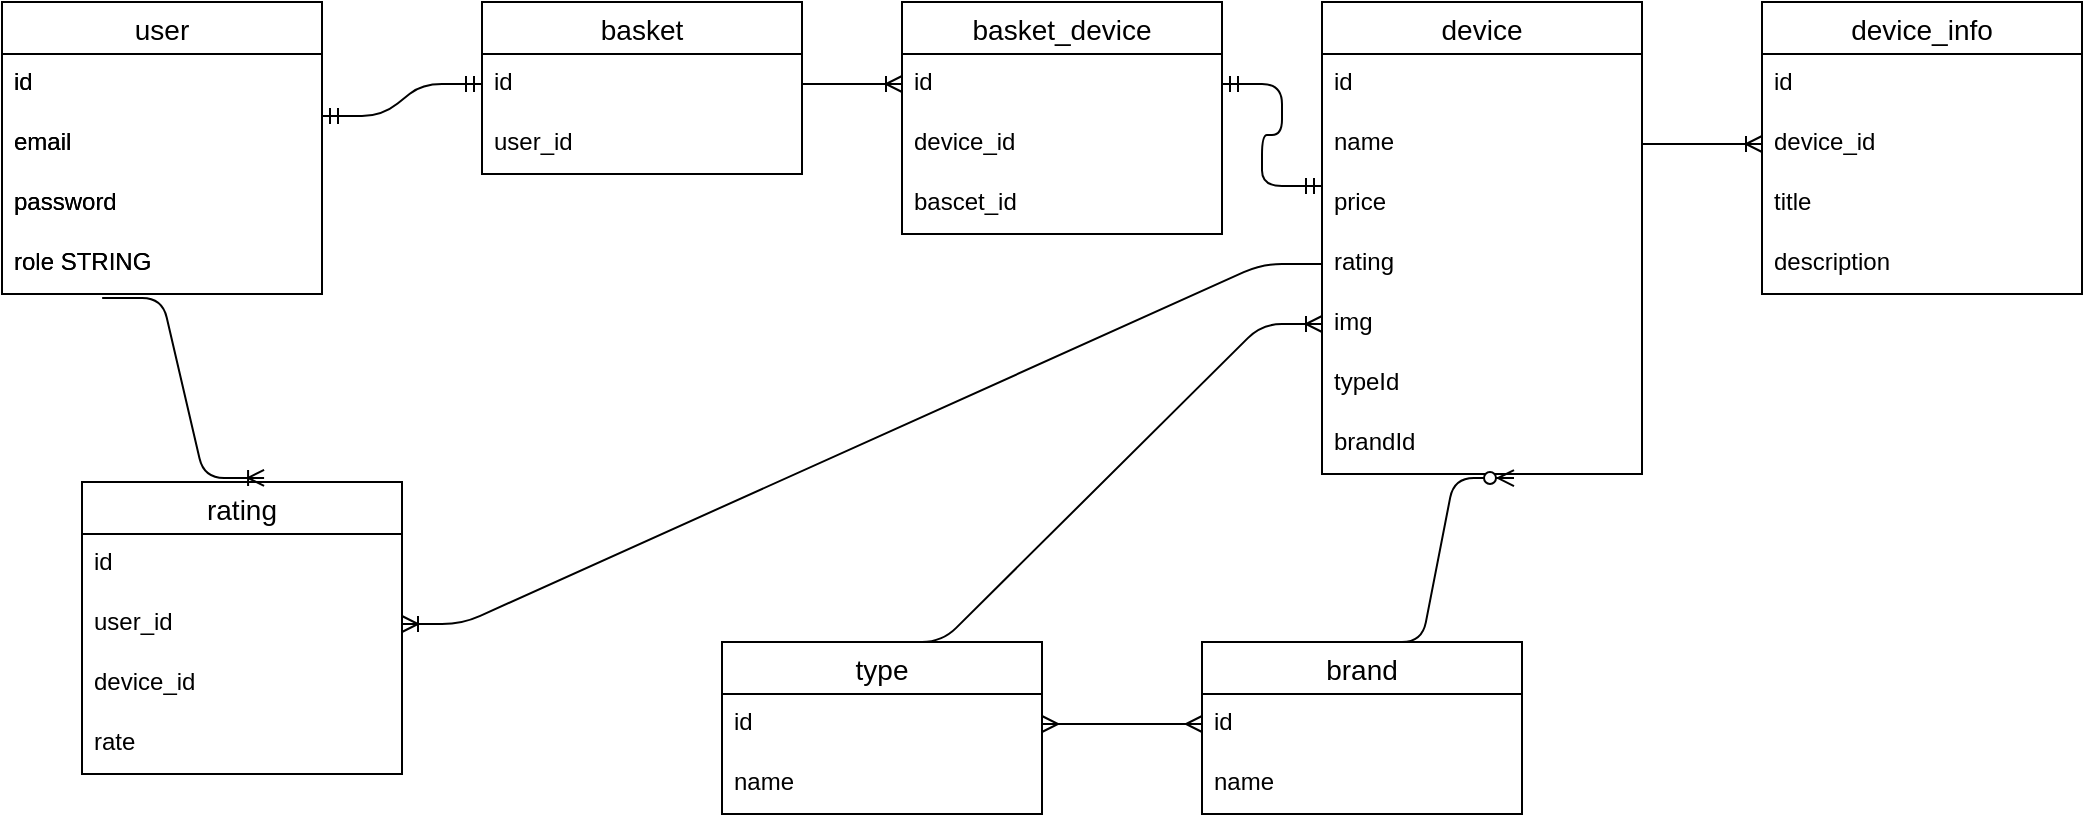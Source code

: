 <mxfile compressed="true" version="15.4.0" type="device"><diagram id="Kg-wZYzkNzA3Iy4DUhi-" name="Page-1"><mxGraphModel dx="782" dy="706" grid="1" gridSize="10" guides="1" tooltips="1" connect="1" arrows="1" fold="1" page="1" pageScale="1" pageWidth="3300" pageHeight="4681" math="0" shadow="0"><root><mxCell id="0"/><mxCell id="1" parent="0"/><mxCell id="P9IoYCUHYCQ-hFcNCngg-1" value="user" style="swimlane;fontStyle=0;childLayout=stackLayout;horizontal=1;startSize=26;horizontalStack=0;resizeParent=1;resizeParentMax=0;resizeLast=0;collapsible=1;marginBottom=0;align=center;fontSize=14;" parent="1" vertex="1"><mxGeometry x="40" y="120" width="160" height="146" as="geometry"/></mxCell><mxCell id="P9IoYCUHYCQ-hFcNCngg-2" value="id" style="text;strokeColor=none;fillColor=none;spacingLeft=4;spacingRight=4;overflow=hidden;rotatable=0;points=[[0,0.5],[1,0.5]];portConstraint=eastwest;fontSize=12;" parent="P9IoYCUHYCQ-hFcNCngg-1" vertex="1"><mxGeometry y="26" width="160" height="30" as="geometry"/></mxCell><mxCell id="P9IoYCUHYCQ-hFcNCngg-3" value="email" style="text;strokeColor=none;fillColor=none;spacingLeft=4;spacingRight=4;overflow=hidden;rotatable=0;points=[[0,0.5],[1,0.5]];portConstraint=eastwest;fontSize=12;" parent="P9IoYCUHYCQ-hFcNCngg-1" vertex="1"><mxGeometry y="56" width="160" height="30" as="geometry"/></mxCell><mxCell id="P9IoYCUHYCQ-hFcNCngg-4" value="password" style="text;strokeColor=none;fillColor=none;spacingLeft=4;spacingRight=4;overflow=hidden;rotatable=0;points=[[0,0.5],[1,0.5]];portConstraint=eastwest;fontSize=12;" parent="P9IoYCUHYCQ-hFcNCngg-1" vertex="1"><mxGeometry y="86" width="160" height="30" as="geometry"/></mxCell><mxCell id="P9IoYCUHYCQ-hFcNCngg-5" value="role STRING" style="text;strokeColor=none;fillColor=none;spacingLeft=4;spacingRight=4;overflow=hidden;rotatable=0;points=[[0,0.5],[1,0.5]];portConstraint=eastwest;fontSize=12;" parent="P9IoYCUHYCQ-hFcNCngg-1" vertex="1"><mxGeometry y="116" width="160" height="30" as="geometry"/></mxCell><mxCell id="P9IoYCUHYCQ-hFcNCngg-13" value="user" style="swimlane;fontStyle=0;childLayout=stackLayout;horizontal=1;startSize=26;horizontalStack=0;resizeParent=1;resizeParentMax=0;resizeLast=0;collapsible=1;marginBottom=0;align=center;fontSize=14;" parent="1" vertex="1"><mxGeometry x="40" y="120" width="160" height="146" as="geometry"/></mxCell><mxCell id="P9IoYCUHYCQ-hFcNCngg-14" value="id" style="text;strokeColor=none;fillColor=none;spacingLeft=4;spacingRight=4;overflow=hidden;rotatable=0;points=[[0,0.5],[1,0.5]];portConstraint=eastwest;fontSize=12;" parent="P9IoYCUHYCQ-hFcNCngg-13" vertex="1"><mxGeometry y="26" width="160" height="30" as="geometry"/></mxCell><mxCell id="P9IoYCUHYCQ-hFcNCngg-15" value="email" style="text;strokeColor=none;fillColor=none;spacingLeft=4;spacingRight=4;overflow=hidden;rotatable=0;points=[[0,0.5],[1,0.5]];portConstraint=eastwest;fontSize=12;" parent="P9IoYCUHYCQ-hFcNCngg-13" vertex="1"><mxGeometry y="56" width="160" height="30" as="geometry"/></mxCell><mxCell id="P9IoYCUHYCQ-hFcNCngg-16" value="password" style="text;strokeColor=none;fillColor=none;spacingLeft=4;spacingRight=4;overflow=hidden;rotatable=0;points=[[0,0.5],[1,0.5]];portConstraint=eastwest;fontSize=12;" parent="P9IoYCUHYCQ-hFcNCngg-13" vertex="1"><mxGeometry y="86" width="160" height="30" as="geometry"/></mxCell><mxCell id="P9IoYCUHYCQ-hFcNCngg-17" value="role STRING" style="text;strokeColor=none;fillColor=none;spacingLeft=4;spacingRight=4;overflow=hidden;rotatable=0;points=[[0,0.5],[1,0.5]];portConstraint=eastwest;fontSize=12;" parent="P9IoYCUHYCQ-hFcNCngg-13" vertex="1"><mxGeometry y="116" width="160" height="30" as="geometry"/></mxCell><mxCell id="P9IoYCUHYCQ-hFcNCngg-18" value="basket" style="swimlane;fontStyle=0;childLayout=stackLayout;horizontal=1;startSize=26;horizontalStack=0;resizeParent=1;resizeParentMax=0;resizeLast=0;collapsible=1;marginBottom=0;align=center;fontSize=14;" parent="1" vertex="1"><mxGeometry x="280" y="120" width="160" height="86" as="geometry"/></mxCell><mxCell id="P9IoYCUHYCQ-hFcNCngg-19" value="id" style="text;strokeColor=none;fillColor=none;spacingLeft=4;spacingRight=4;overflow=hidden;rotatable=0;points=[[0,0.5],[1,0.5]];portConstraint=eastwest;fontSize=12;" parent="P9IoYCUHYCQ-hFcNCngg-18" vertex="1"><mxGeometry y="26" width="160" height="30" as="geometry"/></mxCell><mxCell id="P9IoYCUHYCQ-hFcNCngg-20" value="user_id" style="text;strokeColor=none;fillColor=none;spacingLeft=4;spacingRight=4;overflow=hidden;rotatable=0;points=[[0,0.5],[1,0.5]];portConstraint=eastwest;fontSize=12;" parent="P9IoYCUHYCQ-hFcNCngg-18" vertex="1"><mxGeometry y="56" width="160" height="30" as="geometry"/></mxCell><mxCell id="P9IoYCUHYCQ-hFcNCngg-24" value="" style="edgeStyle=entityRelationEdgeStyle;fontSize=12;html=1;endArrow=ERmandOne;startArrow=ERmandOne;exitX=1;exitY=0.033;exitDx=0;exitDy=0;exitPerimeter=0;entryX=0;entryY=0.5;entryDx=0;entryDy=0;" parent="1" source="P9IoYCUHYCQ-hFcNCngg-15" target="P9IoYCUHYCQ-hFcNCngg-19" edge="1"><mxGeometry width="100" height="100" relative="1" as="geometry"><mxPoint x="510" y="350" as="sourcePoint"/><mxPoint x="610" y="250" as="targetPoint"/></mxGeometry></mxCell><mxCell id="P9IoYCUHYCQ-hFcNCngg-25" value="device" style="swimlane;fontStyle=0;childLayout=stackLayout;horizontal=1;startSize=26;horizontalStack=0;resizeParent=1;resizeParentMax=0;resizeLast=0;collapsible=1;marginBottom=0;align=center;fontSize=14;" parent="1" vertex="1"><mxGeometry x="700" y="120" width="160" height="236" as="geometry"/></mxCell><mxCell id="P9IoYCUHYCQ-hFcNCngg-26" value="id" style="text;strokeColor=none;fillColor=none;spacingLeft=4;spacingRight=4;overflow=hidden;rotatable=0;points=[[0,0.5],[1,0.5]];portConstraint=eastwest;fontSize=12;" parent="P9IoYCUHYCQ-hFcNCngg-25" vertex="1"><mxGeometry y="26" width="160" height="30" as="geometry"/></mxCell><mxCell id="P9IoYCUHYCQ-hFcNCngg-27" value="name" style="text;strokeColor=none;fillColor=none;spacingLeft=4;spacingRight=4;overflow=hidden;rotatable=0;points=[[0,0.5],[1,0.5]];portConstraint=eastwest;fontSize=12;" parent="P9IoYCUHYCQ-hFcNCngg-25" vertex="1"><mxGeometry y="56" width="160" height="30" as="geometry"/></mxCell><mxCell id="P9IoYCUHYCQ-hFcNCngg-28" value="price" style="text;strokeColor=none;fillColor=none;spacingLeft=4;spacingRight=4;overflow=hidden;rotatable=0;points=[[0,0.5],[1,0.5]];portConstraint=eastwest;fontSize=12;" parent="P9IoYCUHYCQ-hFcNCngg-25" vertex="1"><mxGeometry y="86" width="160" height="30" as="geometry"/></mxCell><mxCell id="P9IoYCUHYCQ-hFcNCngg-29" value="rating" style="text;strokeColor=none;fillColor=none;spacingLeft=4;spacingRight=4;overflow=hidden;rotatable=0;points=[[0,0.5],[1,0.5]];portConstraint=eastwest;fontSize=12;" parent="P9IoYCUHYCQ-hFcNCngg-25" vertex="1"><mxGeometry y="116" width="160" height="30" as="geometry"/></mxCell><mxCell id="P9IoYCUHYCQ-hFcNCngg-30" value="img" style="text;strokeColor=none;fillColor=none;spacingLeft=4;spacingRight=4;overflow=hidden;rotatable=0;points=[[0,0.5],[1,0.5]];portConstraint=eastwest;fontSize=12;" parent="P9IoYCUHYCQ-hFcNCngg-25" vertex="1"><mxGeometry y="146" width="160" height="30" as="geometry"/></mxCell><mxCell id="P9IoYCUHYCQ-hFcNCngg-31" value="typeId" style="text;strokeColor=none;fillColor=none;spacingLeft=4;spacingRight=4;overflow=hidden;rotatable=0;points=[[0,0.5],[1,0.5]];portConstraint=eastwest;fontSize=12;" parent="P9IoYCUHYCQ-hFcNCngg-25" vertex="1"><mxGeometry y="176" width="160" height="30" as="geometry"/></mxCell><mxCell id="P9IoYCUHYCQ-hFcNCngg-32" value="brandId" style="text;strokeColor=none;fillColor=none;spacingLeft=4;spacingRight=4;overflow=hidden;rotatable=0;points=[[0,0.5],[1,0.5]];portConstraint=eastwest;fontSize=12;" parent="P9IoYCUHYCQ-hFcNCngg-25" vertex="1"><mxGeometry y="206" width="160" height="30" as="geometry"/></mxCell><mxCell id="P9IoYCUHYCQ-hFcNCngg-33" value="type" style="swimlane;fontStyle=0;childLayout=stackLayout;horizontal=1;startSize=26;horizontalStack=0;resizeParent=1;resizeParentMax=0;resizeLast=0;collapsible=1;marginBottom=0;align=center;fontSize=14;" parent="1" vertex="1"><mxGeometry x="400" y="440" width="160" height="86" as="geometry"/></mxCell><mxCell id="P9IoYCUHYCQ-hFcNCngg-34" value="id" style="text;strokeColor=none;fillColor=none;spacingLeft=4;spacingRight=4;overflow=hidden;rotatable=0;points=[[0,0.5],[1,0.5]];portConstraint=eastwest;fontSize=12;" parent="P9IoYCUHYCQ-hFcNCngg-33" vertex="1"><mxGeometry y="26" width="160" height="30" as="geometry"/></mxCell><mxCell id="P9IoYCUHYCQ-hFcNCngg-35" value="name" style="text;strokeColor=none;fillColor=none;spacingLeft=4;spacingRight=4;overflow=hidden;rotatable=0;points=[[0,0.5],[1,0.5]];portConstraint=eastwest;fontSize=12;" parent="P9IoYCUHYCQ-hFcNCngg-33" vertex="1"><mxGeometry y="56" width="160" height="30" as="geometry"/></mxCell><mxCell id="P9IoYCUHYCQ-hFcNCngg-37" value="brand" style="swimlane;fontStyle=0;childLayout=stackLayout;horizontal=1;startSize=26;horizontalStack=0;resizeParent=1;resizeParentMax=0;resizeLast=0;collapsible=1;marginBottom=0;align=center;fontSize=14;" parent="1" vertex="1"><mxGeometry x="640" y="440" width="160" height="86" as="geometry"/></mxCell><mxCell id="P9IoYCUHYCQ-hFcNCngg-38" value="id" style="text;strokeColor=none;fillColor=none;spacingLeft=4;spacingRight=4;overflow=hidden;rotatable=0;points=[[0,0.5],[1,0.5]];portConstraint=eastwest;fontSize=12;" parent="P9IoYCUHYCQ-hFcNCngg-37" vertex="1"><mxGeometry y="26" width="160" height="30" as="geometry"/></mxCell><mxCell id="P9IoYCUHYCQ-hFcNCngg-39" value="name" style="text;strokeColor=none;fillColor=none;spacingLeft=4;spacingRight=4;overflow=hidden;rotatable=0;points=[[0,0.5],[1,0.5]];portConstraint=eastwest;fontSize=12;" parent="P9IoYCUHYCQ-hFcNCngg-37" vertex="1"><mxGeometry y="56" width="160" height="30" as="geometry"/></mxCell><mxCell id="P9IoYCUHYCQ-hFcNCngg-41" value="" style="edgeStyle=entityRelationEdgeStyle;fontSize=12;html=1;endArrow=ERzeroToMany;endFill=1;exitX=0.5;exitY=0;exitDx=0;exitDy=0;entryX=0.6;entryY=1.067;entryDx=0;entryDy=0;entryPerimeter=0;" parent="1" source="P9IoYCUHYCQ-hFcNCngg-37" target="P9IoYCUHYCQ-hFcNCngg-32" edge="1"><mxGeometry width="100" height="100" relative="1" as="geometry"><mxPoint x="620" y="456" as="sourcePoint"/><mxPoint x="720" y="356" as="targetPoint"/></mxGeometry></mxCell><mxCell id="P9IoYCUHYCQ-hFcNCngg-42" value="" style="edgeStyle=entityRelationEdgeStyle;fontSize=12;html=1;endArrow=ERoneToMany;entryX=0;entryY=0.5;entryDx=0;entryDy=0;exitX=0.5;exitY=0;exitDx=0;exitDy=0;" parent="1" source="P9IoYCUHYCQ-hFcNCngg-33" target="P9IoYCUHYCQ-hFcNCngg-30" edge="1"><mxGeometry width="100" height="100" relative="1" as="geometry"><mxPoint x="480" y="450" as="sourcePoint"/><mxPoint x="580" y="350" as="targetPoint"/></mxGeometry></mxCell><mxCell id="P9IoYCUHYCQ-hFcNCngg-43" value="" style="edgeStyle=entityRelationEdgeStyle;fontSize=12;html=1;endArrow=ERmany;startArrow=ERmany;entryX=0;entryY=0.5;entryDx=0;entryDy=0;exitX=1;exitY=0.5;exitDx=0;exitDy=0;" parent="1" source="P9IoYCUHYCQ-hFcNCngg-34" target="P9IoYCUHYCQ-hFcNCngg-38" edge="1"><mxGeometry width="100" height="100" relative="1" as="geometry"><mxPoint x="480" y="450" as="sourcePoint"/><mxPoint x="580" y="350" as="targetPoint"/></mxGeometry></mxCell><mxCell id="P9IoYCUHYCQ-hFcNCngg-44" value="device_info" style="swimlane;fontStyle=0;childLayout=stackLayout;horizontal=1;startSize=26;horizontalStack=0;resizeParent=1;resizeParentMax=0;resizeLast=0;collapsible=1;marginBottom=0;align=center;fontSize=14;" parent="1" vertex="1"><mxGeometry x="920" y="120" width="160" height="146" as="geometry"/></mxCell><mxCell id="P9IoYCUHYCQ-hFcNCngg-45" value="id" style="text;strokeColor=none;fillColor=none;spacingLeft=4;spacingRight=4;overflow=hidden;rotatable=0;points=[[0,0.5],[1,0.5]];portConstraint=eastwest;fontSize=12;" parent="P9IoYCUHYCQ-hFcNCngg-44" vertex="1"><mxGeometry y="26" width="160" height="30" as="geometry"/></mxCell><mxCell id="P9IoYCUHYCQ-hFcNCngg-46" value="device_id" style="text;strokeColor=none;fillColor=none;spacingLeft=4;spacingRight=4;overflow=hidden;rotatable=0;points=[[0,0.5],[1,0.5]];portConstraint=eastwest;fontSize=12;" parent="P9IoYCUHYCQ-hFcNCngg-44" vertex="1"><mxGeometry y="56" width="160" height="30" as="geometry"/></mxCell><mxCell id="P9IoYCUHYCQ-hFcNCngg-47" value="title" style="text;strokeColor=none;fillColor=none;spacingLeft=4;spacingRight=4;overflow=hidden;rotatable=0;points=[[0,0.5],[1,0.5]];portConstraint=eastwest;fontSize=12;" parent="P9IoYCUHYCQ-hFcNCngg-44" vertex="1"><mxGeometry y="86" width="160" height="30" as="geometry"/></mxCell><mxCell id="P9IoYCUHYCQ-hFcNCngg-48" value="description" style="text;strokeColor=none;fillColor=none;spacingLeft=4;spacingRight=4;overflow=hidden;rotatable=0;points=[[0,0.5],[1,0.5]];portConstraint=eastwest;fontSize=12;" parent="P9IoYCUHYCQ-hFcNCngg-44" vertex="1"><mxGeometry y="116" width="160" height="30" as="geometry"/></mxCell><mxCell id="P9IoYCUHYCQ-hFcNCngg-49" value="" style="edgeStyle=entityRelationEdgeStyle;fontSize=12;html=1;endArrow=ERoneToMany;exitX=1;exitY=0.5;exitDx=0;exitDy=0;entryX=0;entryY=0.5;entryDx=0;entryDy=0;" parent="1" source="P9IoYCUHYCQ-hFcNCngg-27" target="P9IoYCUHYCQ-hFcNCngg-46" edge="1"><mxGeometry width="100" height="100" relative="1" as="geometry"><mxPoint x="830" y="350" as="sourcePoint"/><mxPoint x="812" y="240" as="targetPoint"/></mxGeometry></mxCell><mxCell id="P9IoYCUHYCQ-hFcNCngg-50" value="basket_device" style="swimlane;fontStyle=0;childLayout=stackLayout;horizontal=1;startSize=26;horizontalStack=0;resizeParent=1;resizeParentMax=0;resizeLast=0;collapsible=1;marginBottom=0;align=center;fontSize=14;" parent="1" vertex="1"><mxGeometry x="490" y="120" width="160" height="116" as="geometry"/></mxCell><mxCell id="P9IoYCUHYCQ-hFcNCngg-51" value="id" style="text;strokeColor=none;fillColor=none;spacingLeft=4;spacingRight=4;overflow=hidden;rotatable=0;points=[[0,0.5],[1,0.5]];portConstraint=eastwest;fontSize=12;" parent="P9IoYCUHYCQ-hFcNCngg-50" vertex="1"><mxGeometry y="26" width="160" height="30" as="geometry"/></mxCell><mxCell id="P9IoYCUHYCQ-hFcNCngg-52" value="device_id" style="text;strokeColor=none;fillColor=none;spacingLeft=4;spacingRight=4;overflow=hidden;rotatable=0;points=[[0,0.5],[1,0.5]];portConstraint=eastwest;fontSize=12;" parent="P9IoYCUHYCQ-hFcNCngg-50" vertex="1"><mxGeometry y="56" width="160" height="30" as="geometry"/></mxCell><mxCell id="P9IoYCUHYCQ-hFcNCngg-53" value="bascet_id" style="text;strokeColor=none;fillColor=none;spacingLeft=4;spacingRight=4;overflow=hidden;rotatable=0;points=[[0,0.5],[1,0.5]];portConstraint=eastwest;fontSize=12;" parent="P9IoYCUHYCQ-hFcNCngg-50" vertex="1"><mxGeometry y="86" width="160" height="30" as="geometry"/></mxCell><mxCell id="P9IoYCUHYCQ-hFcNCngg-54" value="" style="edgeStyle=entityRelationEdgeStyle;fontSize=12;html=1;endArrow=ERoneToMany;exitX=1;exitY=0.5;exitDx=0;exitDy=0;entryX=0;entryY=0.5;entryDx=0;entryDy=0;" parent="1" source="P9IoYCUHYCQ-hFcNCngg-19" target="P9IoYCUHYCQ-hFcNCngg-51" edge="1"><mxGeometry width="100" height="100" relative="1" as="geometry"><mxPoint x="520" y="350" as="sourcePoint"/><mxPoint x="620" y="250" as="targetPoint"/></mxGeometry></mxCell><mxCell id="P9IoYCUHYCQ-hFcNCngg-55" value="" style="edgeStyle=entityRelationEdgeStyle;fontSize=12;html=1;endArrow=ERmandOne;startArrow=ERmandOne;entryX=0;entryY=0.2;entryDx=0;entryDy=0;entryPerimeter=0;exitX=1;exitY=0.5;exitDx=0;exitDy=0;" parent="1" source="P9IoYCUHYCQ-hFcNCngg-51" target="P9IoYCUHYCQ-hFcNCngg-28" edge="1"><mxGeometry width="100" height="100" relative="1" as="geometry"><mxPoint x="520" y="350" as="sourcePoint"/><mxPoint x="620" y="250" as="targetPoint"/></mxGeometry></mxCell><mxCell id="P9IoYCUHYCQ-hFcNCngg-56" value="rating" style="swimlane;fontStyle=0;childLayout=stackLayout;horizontal=1;startSize=26;horizontalStack=0;resizeParent=1;resizeParentMax=0;resizeLast=0;collapsible=1;marginBottom=0;align=center;fontSize=14;" parent="1" vertex="1"><mxGeometry x="80" y="360" width="160" height="146" as="geometry"/></mxCell><mxCell id="P9IoYCUHYCQ-hFcNCngg-57" value="id" style="text;strokeColor=none;fillColor=none;spacingLeft=4;spacingRight=4;overflow=hidden;rotatable=0;points=[[0,0.5],[1,0.5]];portConstraint=eastwest;fontSize=12;" parent="P9IoYCUHYCQ-hFcNCngg-56" vertex="1"><mxGeometry y="26" width="160" height="30" as="geometry"/></mxCell><mxCell id="P9IoYCUHYCQ-hFcNCngg-58" value="user_id" style="text;strokeColor=none;fillColor=none;spacingLeft=4;spacingRight=4;overflow=hidden;rotatable=0;points=[[0,0.5],[1,0.5]];portConstraint=eastwest;fontSize=12;" parent="P9IoYCUHYCQ-hFcNCngg-56" vertex="1"><mxGeometry y="56" width="160" height="30" as="geometry"/></mxCell><mxCell id="P9IoYCUHYCQ-hFcNCngg-59" value="device_id" style="text;strokeColor=none;fillColor=none;spacingLeft=4;spacingRight=4;overflow=hidden;rotatable=0;points=[[0,0.5],[1,0.5]];portConstraint=eastwest;fontSize=12;" parent="P9IoYCUHYCQ-hFcNCngg-56" vertex="1"><mxGeometry y="86" width="160" height="30" as="geometry"/></mxCell><mxCell id="P9IoYCUHYCQ-hFcNCngg-60" value="rate" style="text;strokeColor=none;fillColor=none;spacingLeft=4;spacingRight=4;overflow=hidden;rotatable=0;points=[[0,0.5],[1,0.5]];portConstraint=eastwest;fontSize=12;" parent="P9IoYCUHYCQ-hFcNCngg-56" vertex="1"><mxGeometry y="116" width="160" height="30" as="geometry"/></mxCell><mxCell id="P9IoYCUHYCQ-hFcNCngg-61" value="" style="edgeStyle=entityRelationEdgeStyle;fontSize=12;html=1;endArrow=ERoneToMany;exitX=0.313;exitY=1.067;exitDx=0;exitDy=0;exitPerimeter=0;entryX=0.569;entryY=-0.014;entryDx=0;entryDy=0;entryPerimeter=0;" parent="1" source="P9IoYCUHYCQ-hFcNCngg-17" target="P9IoYCUHYCQ-hFcNCngg-56" edge="1"><mxGeometry width="100" height="100" relative="1" as="geometry"><mxPoint x="520" y="350" as="sourcePoint"/><mxPoint x="620" y="250" as="targetPoint"/></mxGeometry></mxCell><mxCell id="P9IoYCUHYCQ-hFcNCngg-62" value="" style="edgeStyle=entityRelationEdgeStyle;fontSize=12;html=1;endArrow=ERoneToMany;exitX=0;exitY=0.5;exitDx=0;exitDy=0;entryX=1;entryY=0.5;entryDx=0;entryDy=0;" parent="1" source="P9IoYCUHYCQ-hFcNCngg-29" target="P9IoYCUHYCQ-hFcNCngg-58" edge="1"><mxGeometry width="100" height="100" relative="1" as="geometry"><mxPoint x="570" y="290" as="sourcePoint"/><mxPoint x="310" y="390" as="targetPoint"/></mxGeometry></mxCell></root></mxGraphModel></diagram></mxfile>